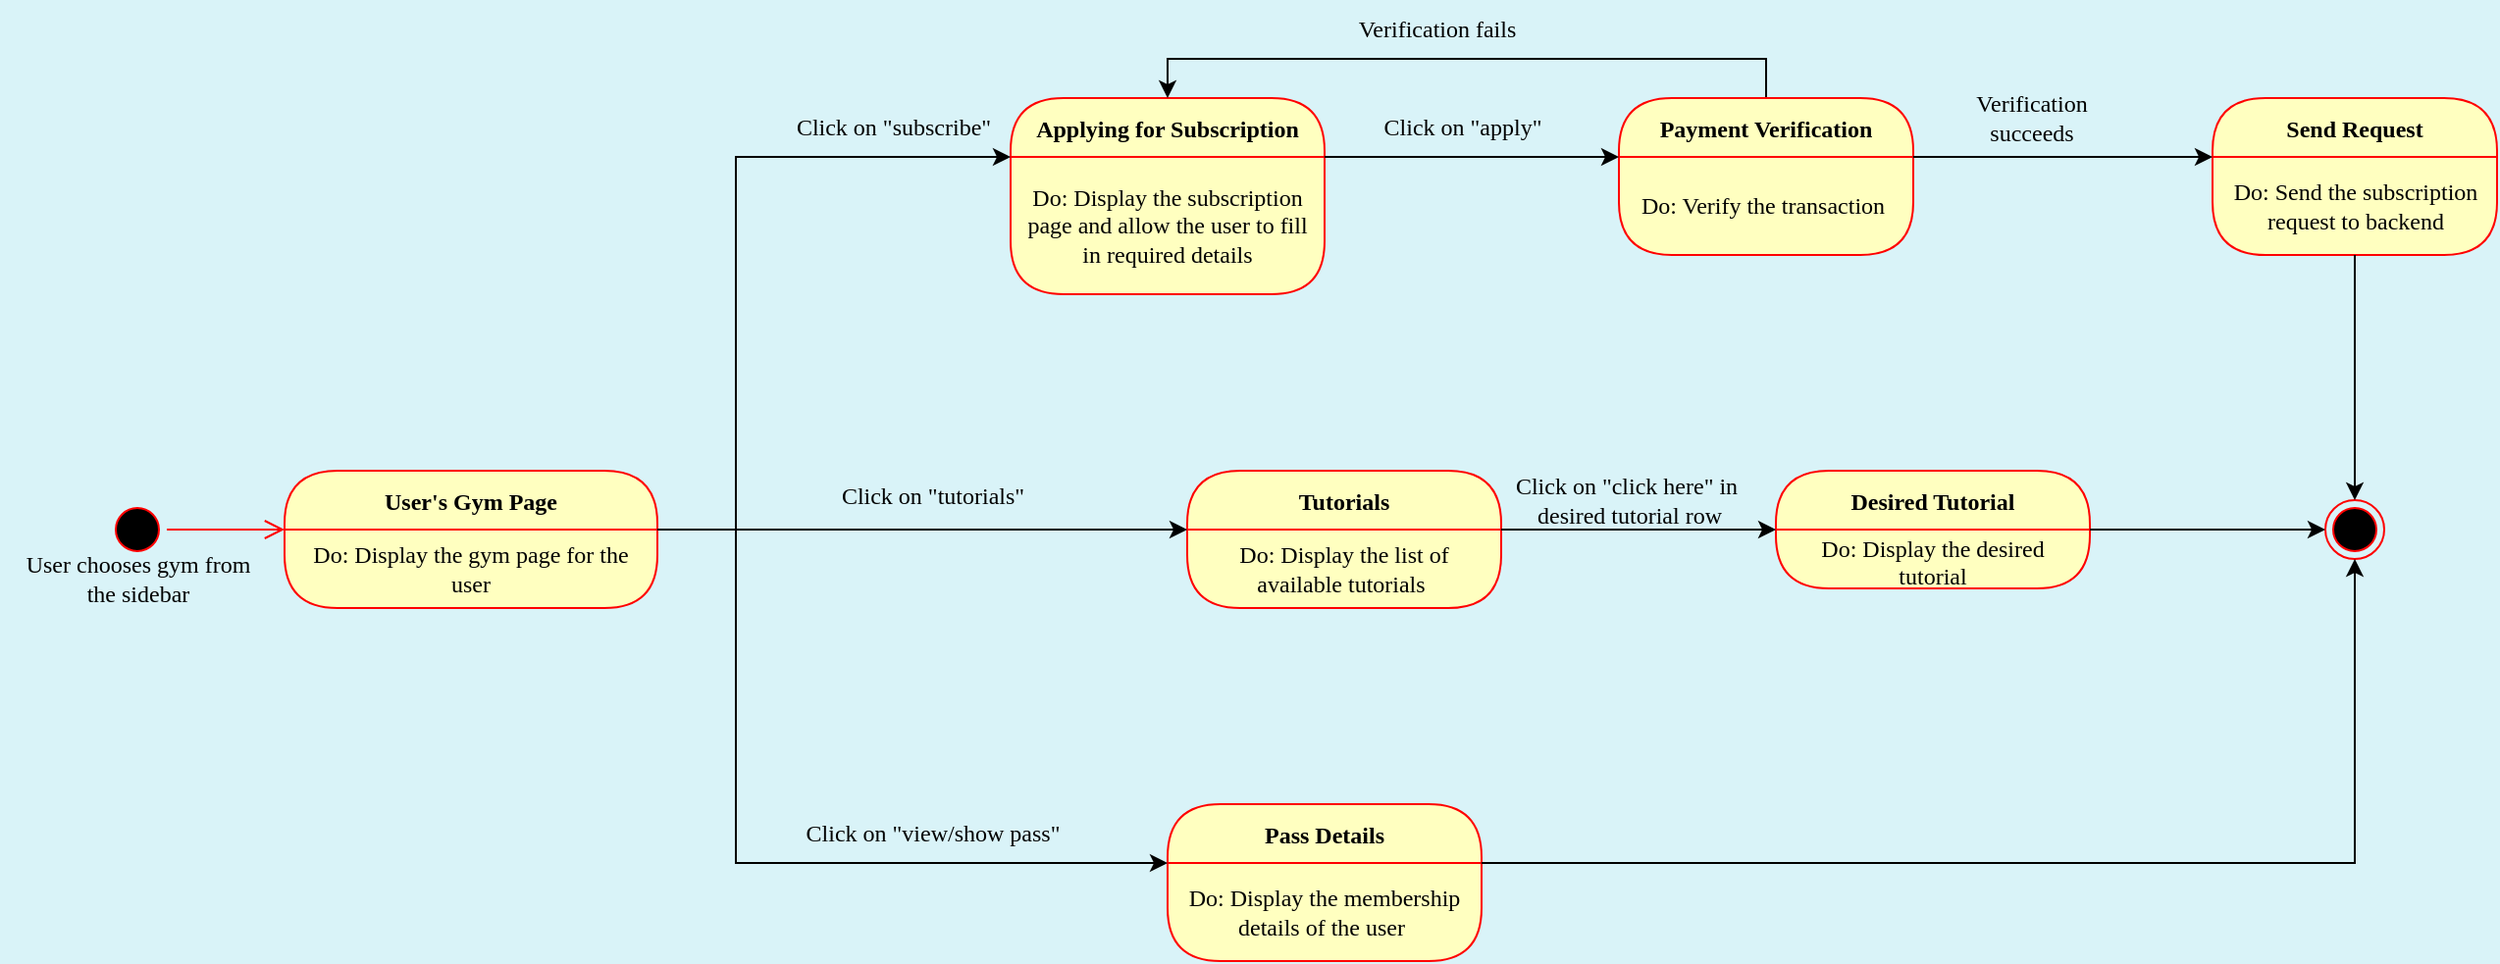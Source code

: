 <mxfile version="23.1.1" type="google">
  <diagram name="Page-1" id="58cdce13-f638-feb5-8d6f-7d28b1aa9fa0">
    <mxGraphModel grid="1" page="1" gridSize="10" guides="1" tooltips="1" connect="1" arrows="1" fold="1" pageScale="1" pageWidth="1654" pageHeight="1169" background="#D9F3F8" math="0" shadow="0">
      <root>
        <mxCell id="0" />
        <mxCell id="1" parent="0" />
        <mxCell id="KcYdTw0r8ZRk_uEt-QCs-1" value="" style="ellipse;html=1;shape=startState;fillColor=#000000;strokeColor=#ff0000;fontFamily=Poppins;fontSource=https%3A%2F%2Ffonts.googleapis.com%2Fcss%3Ffamily%3DPoppins;" vertex="1" parent="1">
          <mxGeometry x="150" y="325" width="30" height="30" as="geometry" />
        </mxCell>
        <mxCell id="KcYdTw0r8ZRk_uEt-QCs-2" value="" style="edgeStyle=orthogonalEdgeStyle;html=1;verticalAlign=bottom;endArrow=open;endSize=8;strokeColor=#ff0000;rounded=0;fontFamily=Poppins;fontSource=https%3A%2F%2Ffonts.googleapis.com%2Fcss%3Ffamily%3DPoppins;" edge="1" parent="1" source="KcYdTw0r8ZRk_uEt-QCs-1">
          <mxGeometry relative="1" as="geometry">
            <mxPoint x="240" y="340" as="targetPoint" />
            <Array as="points">
              <mxPoint x="165" y="340" />
            </Array>
          </mxGeometry>
        </mxCell>
        <mxCell id="KcYdTw0r8ZRk_uEt-QCs-3" value="User&#39;s Gym Page" style="swimlane;fontStyle=1;align=center;verticalAlign=middle;childLayout=stackLayout;horizontal=1;startSize=30;horizontalStack=0;resizeParent=0;resizeLast=1;container=0;fontColor=#000000;collapsible=0;rounded=1;arcSize=30;strokeColor=#ff0000;fillColor=#ffffc0;swimlaneFillColor=#ffffc0;dropTarget=0;fontFamily=Poppins;fontSource=https%3A%2F%2Ffonts.googleapis.com%2Fcss%3Ffamily%3DPoppins;" vertex="1" parent="1">
          <mxGeometry x="240" y="310" width="190" height="70" as="geometry" />
        </mxCell>
        <mxCell id="KcYdTw0r8ZRk_uEt-QCs-4" value="Do: Display the gym page for the user" style="text;html=1;strokeColor=none;fillColor=none;align=center;verticalAlign=middle;spacingLeft=4;spacingRight=4;whiteSpace=wrap;overflow=hidden;rotatable=0;fontColor=#000000;fontFamily=Poppins;fontSource=https%3A%2F%2Ffonts.googleapis.com%2Fcss%3Ffamily%3DPoppins;" vertex="1" parent="KcYdTw0r8ZRk_uEt-QCs-3">
          <mxGeometry y="30" width="190" height="40" as="geometry" />
        </mxCell>
        <mxCell id="KcYdTw0r8ZRk_uEt-QCs-5" value="Applying for Subscription" style="swimlane;fontStyle=1;align=center;verticalAlign=middle;childLayout=stackLayout;horizontal=1;startSize=30;horizontalStack=0;resizeParent=0;resizeLast=1;container=0;fontColor=#000000;collapsible=0;rounded=1;arcSize=30;strokeColor=#ff0000;fillColor=#ffffc0;swimlaneFillColor=#ffffc0;dropTarget=0;fontFamily=Poppins;fontSource=https%3A%2F%2Ffonts.googleapis.com%2Fcss%3Ffamily%3DPoppins;" vertex="1" parent="1">
          <mxGeometry x="610" y="120" width="160" height="100" as="geometry" />
        </mxCell>
        <mxCell id="KcYdTw0r8ZRk_uEt-QCs-6" value="Do: Display the subscription page and allow the user to fill in required details" style="text;html=1;strokeColor=none;fillColor=none;align=center;verticalAlign=middle;spacingLeft=4;spacingRight=4;whiteSpace=wrap;overflow=hidden;rotatable=0;fontColor=#000000;fontFamily=Poppins;fontSource=https%3A%2F%2Ffonts.googleapis.com%2Fcss%3Ffamily%3DPoppins;" vertex="1" parent="KcYdTw0r8ZRk_uEt-QCs-5">
          <mxGeometry y="30" width="160" height="70" as="geometry" />
        </mxCell>
        <mxCell id="KcYdTw0r8ZRk_uEt-QCs-7" value="Tutorials" style="swimlane;fontStyle=1;align=center;verticalAlign=middle;childLayout=stackLayout;horizontal=1;startSize=30;horizontalStack=0;resizeParent=0;resizeLast=1;container=0;fontColor=#000000;collapsible=0;rounded=1;arcSize=30;strokeColor=#ff0000;fillColor=#ffffc0;swimlaneFillColor=#ffffc0;dropTarget=0;fontFamily=Poppins;fontSource=https%3A%2F%2Ffonts.googleapis.com%2Fcss%3Ffamily%3DPoppins;" vertex="1" parent="1">
          <mxGeometry x="700" y="310" width="160" height="70" as="geometry" />
        </mxCell>
        <mxCell id="KcYdTw0r8ZRk_uEt-QCs-8" value="Do: Display the list of available tutorials&amp;nbsp;" style="text;html=1;strokeColor=none;fillColor=none;align=center;verticalAlign=middle;spacingLeft=4;spacingRight=4;whiteSpace=wrap;overflow=hidden;rotatable=0;fontColor=#000000;fontFamily=Poppins;fontSource=https%3A%2F%2Ffonts.googleapis.com%2Fcss%3Ffamily%3DPoppins;" vertex="1" parent="KcYdTw0r8ZRk_uEt-QCs-7">
          <mxGeometry y="30" width="160" height="40" as="geometry" />
        </mxCell>
        <mxCell id="KcYdTw0r8ZRk_uEt-QCs-44" value="Do: Display the list of sessions&amp;nbsp;" style="text;html=1;strokeColor=none;fillColor=none;align=center;verticalAlign=middle;spacingLeft=4;spacingRight=4;whiteSpace=wrap;overflow=hidden;rotatable=0;fontColor=#000000;fontFamily=Poppins;fontSource=https%3A%2F%2Ffonts.googleapis.com%2Fcss%3Ffamily%3DPoppins;" vertex="1" parent="KcYdTw0r8ZRk_uEt-QCs-7">
          <mxGeometry y="70" width="160" as="geometry" />
        </mxCell>
        <mxCell id="KcYdTw0r8ZRk_uEt-QCs-9" value="Pass Details" style="swimlane;fontStyle=1;align=center;verticalAlign=middle;childLayout=stackLayout;horizontal=1;startSize=30;horizontalStack=0;resizeParent=0;resizeLast=1;container=0;fontColor=#000000;collapsible=0;rounded=1;arcSize=30;strokeColor=#ff0000;fillColor=#ffffc0;swimlaneFillColor=#ffffc0;dropTarget=0;fontFamily=Poppins;fontSource=https%3A%2F%2Ffonts.googleapis.com%2Fcss%3Ffamily%3DPoppins;" vertex="1" parent="1">
          <mxGeometry x="690" y="480" width="160" height="80" as="geometry" />
        </mxCell>
        <mxCell id="KcYdTw0r8ZRk_uEt-QCs-10" value="Do: Display the membership details of the user&amp;nbsp;" style="text;html=1;strokeColor=none;fillColor=none;align=center;verticalAlign=middle;spacingLeft=4;spacingRight=4;whiteSpace=wrap;overflow=hidden;rotatable=0;fontColor=#000000;fontFamily=Poppins;fontSource=https%3A%2F%2Ffonts.googleapis.com%2Fcss%3Ffamily%3DPoppins;" vertex="1" parent="KcYdTw0r8ZRk_uEt-QCs-9">
          <mxGeometry y="30" width="160" height="50" as="geometry" />
        </mxCell>
        <mxCell id="KcYdTw0r8ZRk_uEt-QCs-11" style="edgeStyle=orthogonalEdgeStyle;rounded=0;orthogonalLoop=1;jettySize=auto;html=1;exitX=1;exitY=0;exitDx=0;exitDy=0;entryX=0;entryY=0;entryDx=0;entryDy=0;fontFamily=Poppins;fontSource=https%3A%2F%2Ffonts.googleapis.com%2Fcss%3Ffamily%3DPoppins;" edge="1" parent="1" source="KcYdTw0r8ZRk_uEt-QCs-4" target="KcYdTw0r8ZRk_uEt-QCs-6">
          <mxGeometry relative="1" as="geometry">
            <Array as="points">
              <mxPoint x="470" y="340" />
              <mxPoint x="470" y="150" />
            </Array>
          </mxGeometry>
        </mxCell>
        <mxCell id="KcYdTw0r8ZRk_uEt-QCs-12" style="edgeStyle=orthogonalEdgeStyle;rounded=0;orthogonalLoop=1;jettySize=auto;html=1;exitX=1;exitY=0;exitDx=0;exitDy=0;entryX=0;entryY=0;entryDx=0;entryDy=0;fontFamily=Poppins;fontSource=https%3A%2F%2Ffonts.googleapis.com%2Fcss%3Ffamily%3DPoppins;" edge="1" parent="1" source="KcYdTw0r8ZRk_uEt-QCs-4" target="KcYdTw0r8ZRk_uEt-QCs-10">
          <mxGeometry relative="1" as="geometry">
            <Array as="points">
              <mxPoint x="470" y="340" />
              <mxPoint x="470" y="510" />
            </Array>
          </mxGeometry>
        </mxCell>
        <mxCell id="KcYdTw0r8ZRk_uEt-QCs-13" style="edgeStyle=orthogonalEdgeStyle;rounded=0;orthogonalLoop=1;jettySize=auto;html=1;exitX=1;exitY=0;exitDx=0;exitDy=0;entryX=0;entryY=0;entryDx=0;entryDy=0;fontFamily=Poppins;fontSource=https%3A%2F%2Ffonts.googleapis.com%2Fcss%3Ffamily%3DPoppins;" edge="1" parent="1" source="KcYdTw0r8ZRk_uEt-QCs-4" target="KcYdTw0r8ZRk_uEt-QCs-8">
          <mxGeometry relative="1" as="geometry">
            <Array as="points">
              <mxPoint x="600" y="340" />
            </Array>
          </mxGeometry>
        </mxCell>
        <mxCell id="KcYdTw0r8ZRk_uEt-QCs-14" value="Click on &quot;subscribe&quot;" style="text;html=1;align=center;verticalAlign=middle;resizable=0;points=[];autosize=1;strokeColor=none;fillColor=none;fontFamily=Poppins;fontSource=https%3A%2F%2Ffonts.googleapis.com%2Fcss%3Ffamily%3DPoppins;" vertex="1" parent="1">
          <mxGeometry x="490" y="120" width="120" height="30" as="geometry" />
        </mxCell>
        <mxCell id="KcYdTw0r8ZRk_uEt-QCs-15" value="Click on &quot;tutorials&quot;" style="text;html=1;align=center;verticalAlign=middle;resizable=0;points=[];autosize=1;strokeColor=none;fillColor=none;fontFamily=Poppins;fontSource=https%3A%2F%2Ffonts.googleapis.com%2Fcss%3Ffamily%3DPoppins;" vertex="1" parent="1">
          <mxGeometry x="510" y="308" width="120" height="30" as="geometry" />
        </mxCell>
        <mxCell id="KcYdTw0r8ZRk_uEt-QCs-16" value="Click on &quot;view/show pass&quot;" style="text;html=1;align=center;verticalAlign=middle;resizable=0;points=[];autosize=1;strokeColor=none;fillColor=none;fontFamily=Poppins;fontSource=https%3A%2F%2Ffonts.googleapis.com%2Fcss%3Ffamily%3DPoppins;" vertex="1" parent="1">
          <mxGeometry x="495" y="480" width="150" height="30" as="geometry" />
        </mxCell>
        <mxCell id="KcYdTw0r8ZRk_uEt-QCs-17" value="Desired Tutorial" style="swimlane;fontStyle=1;align=center;verticalAlign=middle;childLayout=stackLayout;horizontal=1;startSize=30;horizontalStack=0;resizeParent=0;resizeLast=1;container=0;fontColor=#000000;collapsible=0;rounded=1;arcSize=30;strokeColor=#ff0000;fillColor=#ffffc0;swimlaneFillColor=#ffffc0;dropTarget=0;fontFamily=Poppins;fontSource=https%3A%2F%2Ffonts.googleapis.com%2Fcss%3Ffamily%3DPoppins;" vertex="1" parent="1">
          <mxGeometry x="1000" y="310" width="160" height="60" as="geometry" />
        </mxCell>
        <mxCell id="KcYdTw0r8ZRk_uEt-QCs-18" value="Do: Display the desired tutorial" style="text;html=1;strokeColor=none;fillColor=none;align=center;verticalAlign=middle;spacingLeft=4;spacingRight=4;whiteSpace=wrap;overflow=hidden;rotatable=0;fontColor=#000000;fontFamily=Poppins;fontSource=https%3A%2F%2Ffonts.googleapis.com%2Fcss%3Ffamily%3DPoppins;" vertex="1" parent="KcYdTw0r8ZRk_uEt-QCs-17">
          <mxGeometry y="30" width="160" height="30" as="geometry" />
        </mxCell>
        <mxCell id="KcYdTw0r8ZRk_uEt-QCs-19" style="edgeStyle=orthogonalEdgeStyle;rounded=0;orthogonalLoop=1;jettySize=auto;html=1;exitX=1;exitY=0;exitDx=0;exitDy=0;entryX=0;entryY=0;entryDx=0;entryDy=0;fontFamily=Poppins;fontSource=https%3A%2F%2Ffonts.googleapis.com%2Fcss%3Ffamily%3DPoppins;" edge="1" parent="1" source="KcYdTw0r8ZRk_uEt-QCs-8" target="KcYdTw0r8ZRk_uEt-QCs-18">
          <mxGeometry relative="1" as="geometry">
            <Array as="points">
              <mxPoint x="930" y="340" />
              <mxPoint x="930" y="340" />
            </Array>
          </mxGeometry>
        </mxCell>
        <mxCell id="KcYdTw0r8ZRk_uEt-QCs-32" style="edgeStyle=orthogonalEdgeStyle;rounded=0;orthogonalLoop=1;jettySize=auto;html=1;exitX=0.5;exitY=0;exitDx=0;exitDy=0;entryX=0.5;entryY=0;entryDx=0;entryDy=0;fontFamily=Poppins;fontSource=https%3A%2F%2Ffonts.googleapis.com%2Fcss%3Ffamily%3DPoppins;" edge="1" parent="1" source="KcYdTw0r8ZRk_uEt-QCs-20" target="KcYdTw0r8ZRk_uEt-QCs-5">
          <mxGeometry relative="1" as="geometry" />
        </mxCell>
        <mxCell id="KcYdTw0r8ZRk_uEt-QCs-20" value="Payment Verification" style="swimlane;fontStyle=1;align=center;verticalAlign=middle;childLayout=stackLayout;horizontal=1;startSize=30;horizontalStack=0;resizeParent=0;resizeLast=1;container=0;fontColor=#000000;collapsible=0;rounded=1;arcSize=30;strokeColor=#ff0000;fillColor=#ffffc0;swimlaneFillColor=#ffffc0;dropTarget=0;fontFamily=Poppins;fontSource=https%3A%2F%2Ffonts.googleapis.com%2Fcss%3Ffamily%3DPoppins;" vertex="1" parent="1">
          <mxGeometry x="920" y="120" width="150" height="80" as="geometry" />
        </mxCell>
        <mxCell id="KcYdTw0r8ZRk_uEt-QCs-21" value="Do: Verify the transaction&amp;nbsp;" style="text;html=1;strokeColor=none;fillColor=none;align=center;verticalAlign=middle;spacingLeft=4;spacingRight=4;whiteSpace=wrap;overflow=hidden;rotatable=0;fontColor=#000000;fontFamily=Poppins;fontSource=https%3A%2F%2Ffonts.googleapis.com%2Fcss%3Ffamily%3DPoppins;" vertex="1" parent="KcYdTw0r8ZRk_uEt-QCs-20">
          <mxGeometry y="30" width="150" height="50" as="geometry" />
        </mxCell>
        <mxCell id="KcYdTw0r8ZRk_uEt-QCs-30" value="Do: Verify the transaction&amp;nbsp;" style="text;html=1;strokeColor=none;fillColor=none;align=center;verticalAlign=middle;spacingLeft=4;spacingRight=4;whiteSpace=wrap;overflow=hidden;rotatable=0;fontColor=#000000;fontFamily=Poppins;fontSource=https%3A%2F%2Ffonts.googleapis.com%2Fcss%3Ffamily%3DPoppins;" vertex="1" parent="KcYdTw0r8ZRk_uEt-QCs-20">
          <mxGeometry y="80" width="150" as="geometry" />
        </mxCell>
        <mxCell id="KcYdTw0r8ZRk_uEt-QCs-22" style="edgeStyle=orthogonalEdgeStyle;rounded=0;orthogonalLoop=1;jettySize=auto;html=1;exitX=1;exitY=0;exitDx=0;exitDy=0;entryX=0;entryY=0;entryDx=0;entryDy=0;fontFamily=Poppins;fontSource=https%3A%2F%2Ffonts.googleapis.com%2Fcss%3Ffamily%3DPoppins;" edge="1" parent="1" source="KcYdTw0r8ZRk_uEt-QCs-6" target="KcYdTw0r8ZRk_uEt-QCs-21">
          <mxGeometry relative="1" as="geometry">
            <Array as="points">
              <mxPoint x="910" y="150" />
              <mxPoint x="910" y="150" />
            </Array>
          </mxGeometry>
        </mxCell>
        <mxCell id="KcYdTw0r8ZRk_uEt-QCs-23" value="" style="ellipse;html=1;shape=endState;fillColor=#000000;strokeColor=#ff0000;fontFamily=Poppins;fontSource=https%3A%2F%2Ffonts.googleapis.com%2Fcss%3Ffamily%3DPoppins;" vertex="1" parent="1">
          <mxGeometry x="1280" y="325" width="30" height="30" as="geometry" />
        </mxCell>
        <mxCell id="KcYdTw0r8ZRk_uEt-QCs-24" style="edgeStyle=orthogonalEdgeStyle;rounded=0;orthogonalLoop=1;jettySize=auto;html=1;exitX=1;exitY=0;exitDx=0;exitDy=0;entryX=0;entryY=0.5;entryDx=0;entryDy=0;fontFamily=Poppins;fontSource=https%3A%2F%2Ffonts.googleapis.com%2Fcss%3Ffamily%3DPoppins;" edge="1" parent="1" source="KcYdTw0r8ZRk_uEt-QCs-18" target="KcYdTw0r8ZRk_uEt-QCs-23">
          <mxGeometry relative="1" as="geometry">
            <Array as="points">
              <mxPoint x="1190" y="340" />
              <mxPoint x="1190" y="340" />
            </Array>
          </mxGeometry>
        </mxCell>
        <mxCell id="KcYdTw0r8ZRk_uEt-QCs-26" style="edgeStyle=orthogonalEdgeStyle;rounded=0;orthogonalLoop=1;jettySize=auto;html=1;exitX=1;exitY=0;exitDx=0;exitDy=0;entryX=0.5;entryY=1;entryDx=0;entryDy=0;fontFamily=Poppins;fontSource=https%3A%2F%2Ffonts.googleapis.com%2Fcss%3Ffamily%3DPoppins;" edge="1" parent="1" source="KcYdTw0r8ZRk_uEt-QCs-10" target="KcYdTw0r8ZRk_uEt-QCs-23">
          <mxGeometry relative="1" as="geometry">
            <Array as="points">
              <mxPoint x="1295" y="510" />
            </Array>
          </mxGeometry>
        </mxCell>
        <mxCell id="KcYdTw0r8ZRk_uEt-QCs-27" value="Click on &quot;apply&quot;" style="text;html=1;align=center;verticalAlign=middle;resizable=0;points=[];autosize=1;strokeColor=none;fillColor=none;fontFamily=Poppins;fontSource=https%3A%2F%2Ffonts.googleapis.com%2Fcss%3Ffamily%3DPoppins;" vertex="1" parent="1">
          <mxGeometry x="790" y="120" width="100" height="30" as="geometry" />
        </mxCell>
        <mxCell id="KcYdTw0r8ZRk_uEt-QCs-28" value="Click on &quot;click here&quot; in&amp;nbsp;&lt;br&gt;desired tutorial row" style="text;html=1;align=center;verticalAlign=middle;resizable=0;points=[];autosize=1;strokeColor=none;fillColor=none;fontFamily=Poppins;fontSource=https%3A%2F%2Ffonts.googleapis.com%2Fcss%3Ffamily%3DPoppins;" vertex="1" parent="1">
          <mxGeometry x="855" y="305" width="140" height="40" as="geometry" />
        </mxCell>
        <mxCell id="KcYdTw0r8ZRk_uEt-QCs-29" value="User chooses gym from &lt;br&gt;the sidebar" style="text;html=1;align=center;verticalAlign=middle;resizable=0;points=[];autosize=1;strokeColor=none;fillColor=none;fontFamily=Poppins;fontSource=https%3A%2F%2Ffonts.googleapis.com%2Fcss%3Ffamily%3DPoppins;" vertex="1" parent="1">
          <mxGeometry x="95" y="345" width="140" height="40" as="geometry" />
        </mxCell>
        <mxCell id="KcYdTw0r8ZRk_uEt-QCs-31" value="Verification &lt;br&gt;succeeds" style="text;html=1;align=center;verticalAlign=middle;resizable=0;points=[];autosize=1;strokeColor=none;fillColor=none;fontFamily=Poppins;fontSource=https%3A%2F%2Ffonts.googleapis.com%2Fcss%3Ffamily%3DPoppins;" vertex="1" parent="1">
          <mxGeometry x="1090" y="110" width="80" height="40" as="geometry" />
        </mxCell>
        <mxCell id="KcYdTw0r8ZRk_uEt-QCs-33" value="Verification fails" style="text;html=1;align=center;verticalAlign=middle;resizable=0;points=[];autosize=1;strokeColor=none;fillColor=none;fontFamily=Poppins;fontSource=https%3A%2F%2Ffonts.googleapis.com%2Fcss%3Ffamily%3DPoppins;" vertex="1" parent="1">
          <mxGeometry x="772" y="70" width="110" height="30" as="geometry" />
        </mxCell>
        <mxCell id="KcYdTw0r8ZRk_uEt-QCs-34" value="Send Request" style="swimlane;fontStyle=1;align=center;verticalAlign=middle;childLayout=stackLayout;horizontal=1;startSize=30;horizontalStack=0;resizeParent=0;resizeLast=1;container=0;fontColor=#000000;collapsible=0;rounded=1;arcSize=30;strokeColor=#ff0000;fillColor=#ffffc0;swimlaneFillColor=#ffffc0;dropTarget=0;fontFamily=Poppins;fontSource=https%3A%2F%2Ffonts.googleapis.com%2Fcss%3Ffamily%3DPoppins;" vertex="1" parent="1">
          <mxGeometry x="1222.5" y="120" width="145" height="80" as="geometry" />
        </mxCell>
        <mxCell id="KcYdTw0r8ZRk_uEt-QCs-37" value="Do: Send the subscription request to backend" style="text;html=1;strokeColor=none;fillColor=none;align=center;verticalAlign=middle;spacingLeft=4;spacingRight=4;whiteSpace=wrap;overflow=hidden;rotatable=0;fontColor=#000000;fontFamily=Poppins;fontSource=https%3A%2F%2Ffonts.googleapis.com%2Fcss%3Ffamily%3DPoppins;" vertex="1" parent="KcYdTw0r8ZRk_uEt-QCs-34">
          <mxGeometry y="30" width="145" height="50" as="geometry" />
        </mxCell>
        <mxCell id="KcYdTw0r8ZRk_uEt-QCs-38" style="edgeStyle=orthogonalEdgeStyle;rounded=0;orthogonalLoop=1;jettySize=auto;html=1;exitX=1;exitY=0;exitDx=0;exitDy=0;entryX=0;entryY=0;entryDx=0;entryDy=0;fontFamily=Poppins;fontSource=https%3A%2F%2Ffonts.googleapis.com%2Fcss%3Ffamily%3DPoppins;" edge="1" parent="1" source="KcYdTw0r8ZRk_uEt-QCs-21" target="KcYdTw0r8ZRk_uEt-QCs-37">
          <mxGeometry relative="1" as="geometry">
            <mxPoint x="1210" y="150.348" as="targetPoint" />
            <Array as="points">
              <mxPoint x="1130" y="150" />
              <mxPoint x="1130" y="150" />
            </Array>
          </mxGeometry>
        </mxCell>
        <mxCell id="KcYdTw0r8ZRk_uEt-QCs-43" style="edgeStyle=orthogonalEdgeStyle;rounded=0;orthogonalLoop=1;jettySize=auto;html=1;exitX=0.5;exitY=1;exitDx=0;exitDy=0;entryX=0.5;entryY=0;entryDx=0;entryDy=0;fontFamily=Poppins;fontSource=https%3A%2F%2Ffonts.googleapis.com%2Fcss%3Ffamily%3DPoppins;" edge="1" parent="1" source="KcYdTw0r8ZRk_uEt-QCs-37" target="KcYdTw0r8ZRk_uEt-QCs-23">
          <mxGeometry relative="1" as="geometry" />
        </mxCell>
      </root>
    </mxGraphModel>
  </diagram>
</mxfile>
